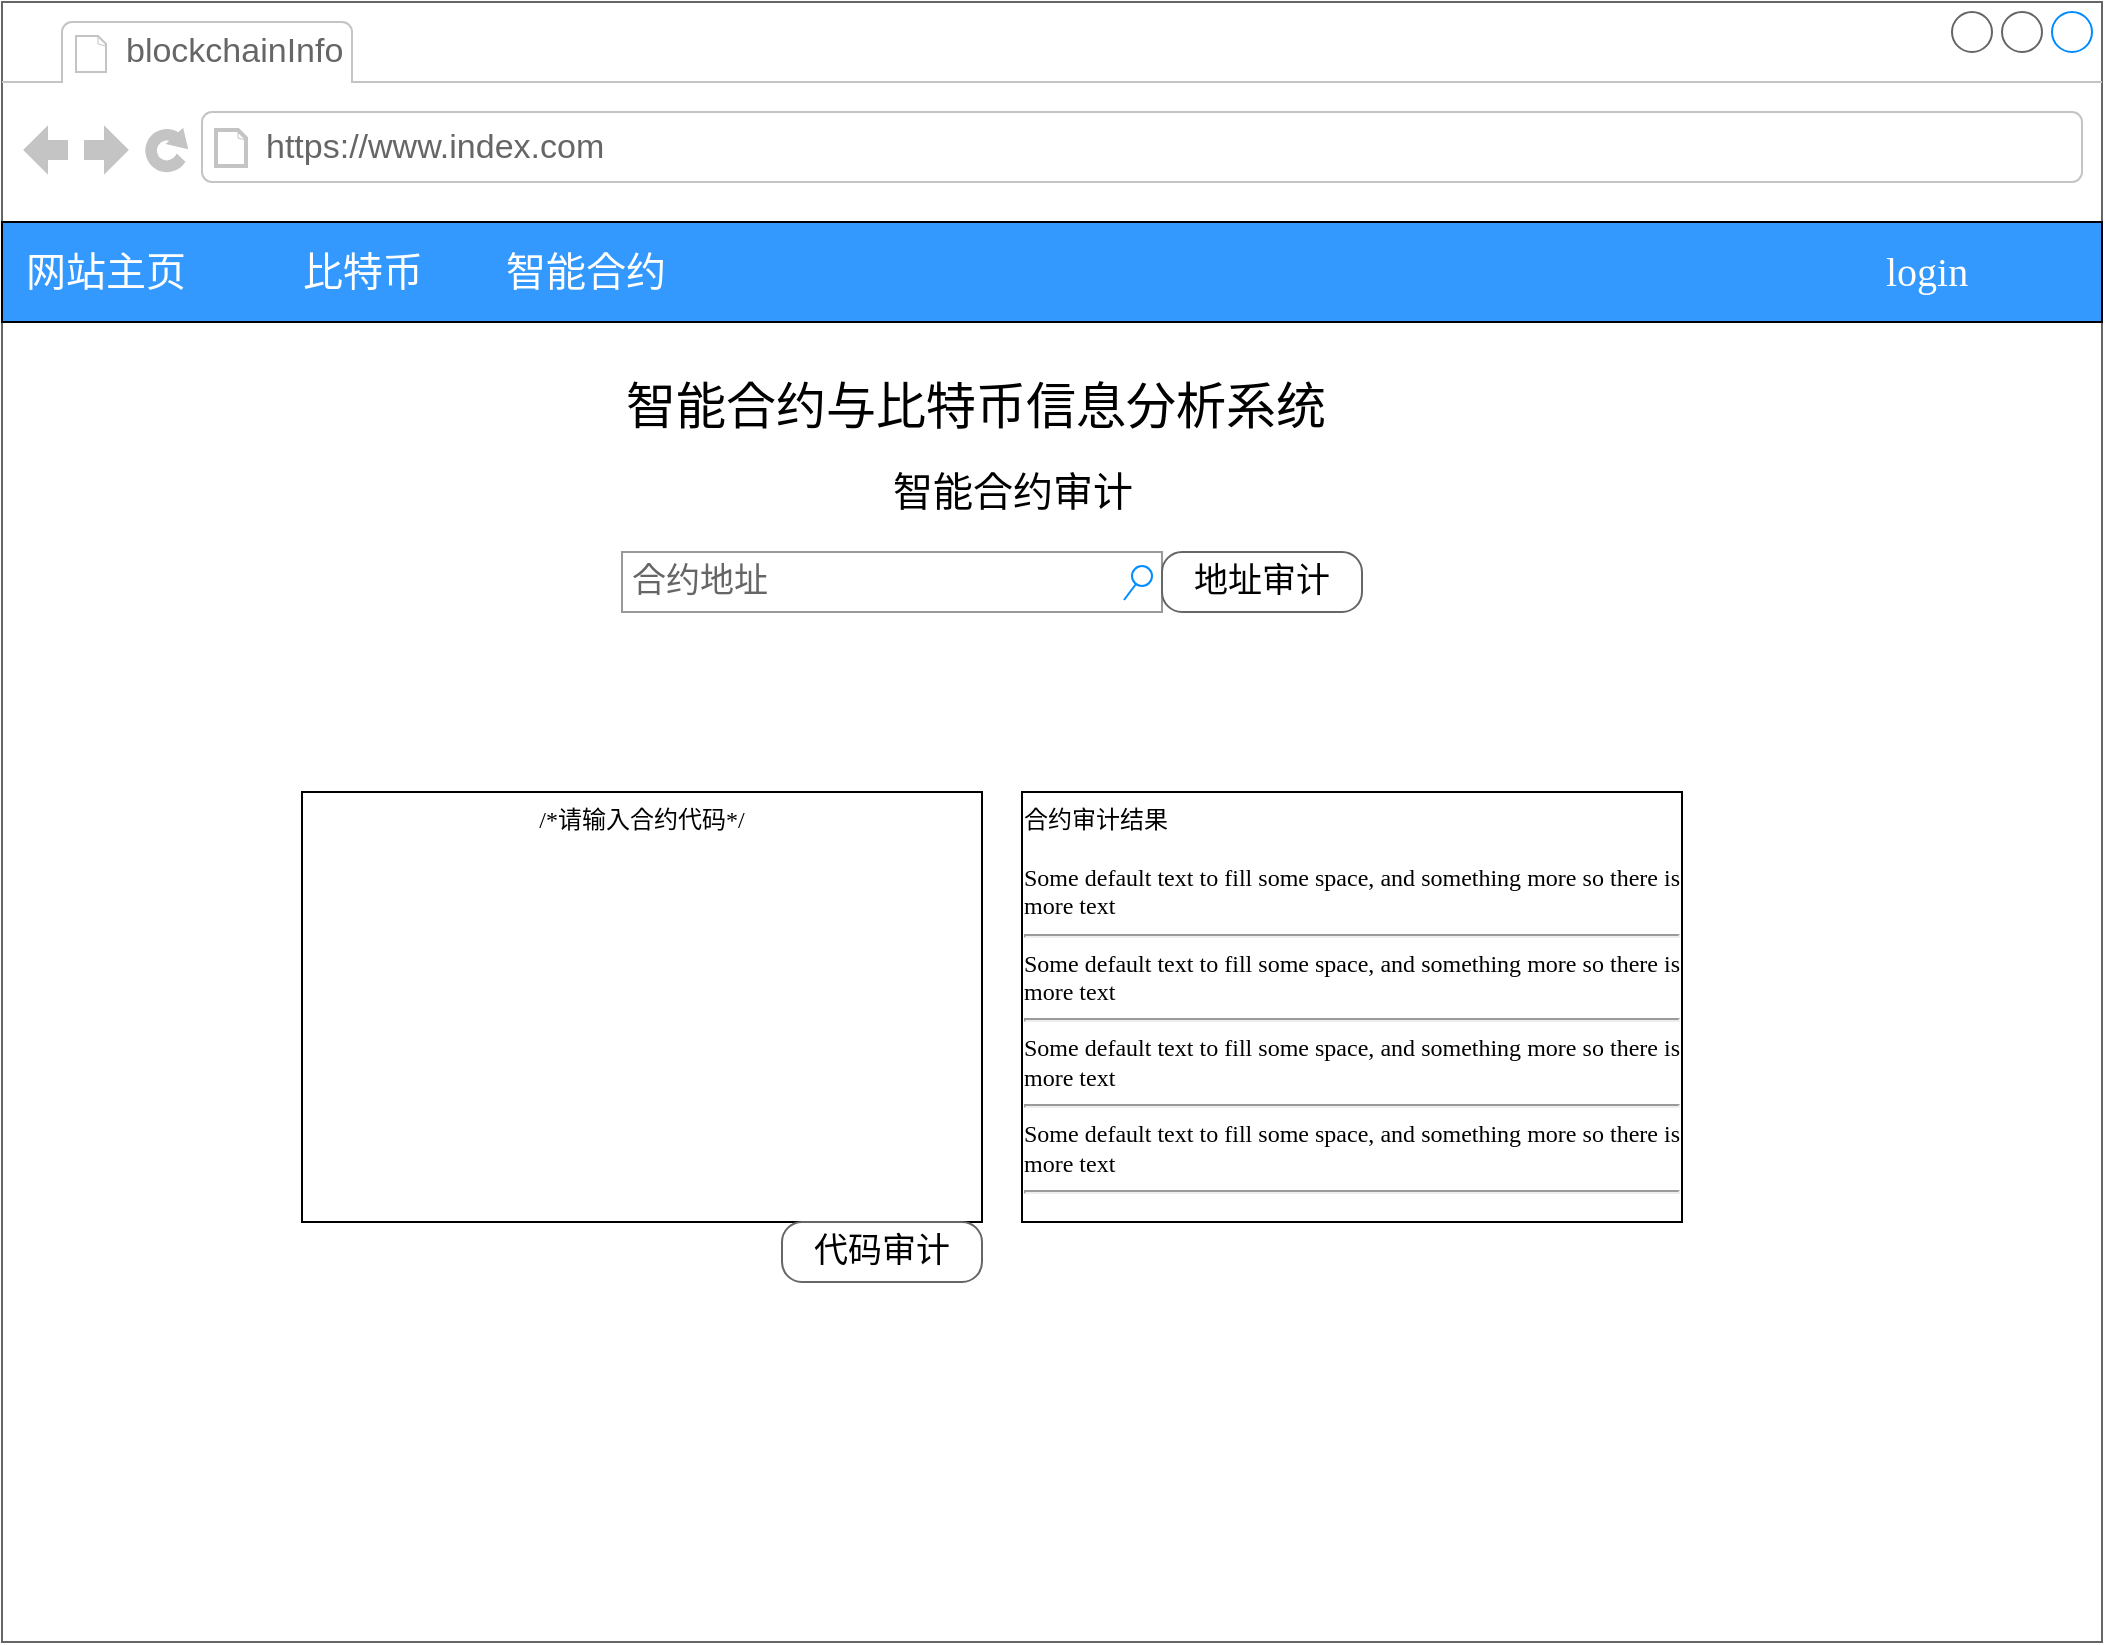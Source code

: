 <mxfile version="14.2.7" type="github">
  <diagram name="Page-1" id="2cc2dc42-3aac-f2a9-1cec-7a8b7cbee084">
    <mxGraphModel dx="1422" dy="1626" grid="1" gridSize="10" guides="1" tooltips="1" connect="1" arrows="1" fold="1" page="1" pageScale="1" pageWidth="1100" pageHeight="850" background="#ffffff" math="0" shadow="0">
      <root>
        <mxCell id="0" />
        <mxCell id="1" parent="0" />
        <mxCell id="7026571954dc6520-1" value="" style="strokeWidth=1;shadow=0;dashed=0;align=center;html=1;shape=mxgraph.mockup.containers.browserWindow;rSize=0;strokeColor=#666666;mainText=,;recursiveResize=0;rounded=0;labelBackgroundColor=none;fontFamily=Verdana;fontSize=14;fontColor=#FFFFFF;" parent="1" vertex="1">
          <mxGeometry x="120" y="-10" width="1050" height="820" as="geometry" />
        </mxCell>
        <mxCell id="7026571954dc6520-2" value="blockchainInfo" style="strokeWidth=1;shadow=0;dashed=0;align=center;html=1;shape=mxgraph.mockup.containers.anchor;fontSize=17;fontColor=#666666;align=left;" parent="7026571954dc6520-1" vertex="1">
          <mxGeometry x="60" y="12" width="110" height="26" as="geometry" />
        </mxCell>
        <mxCell id="7026571954dc6520-3" value="https://www.index.com" style="strokeWidth=1;shadow=0;dashed=0;align=center;html=1;shape=mxgraph.mockup.containers.anchor;rSize=0;fontSize=17;fontColor=#666666;align=left;" parent="7026571954dc6520-1" vertex="1">
          <mxGeometry x="130" y="60" width="250" height="26" as="geometry" />
        </mxCell>
        <mxCell id="7026571954dc6520-4" value="&lt;font style=&quot;font-size: 25px&quot;&gt;智能合约与比特币信息分析系统&lt;/font&gt;" style="text;html=1;points=[];align=left;verticalAlign=top;spacingTop=-4;fontSize=30;fontFamily=Verdana" parent="7026571954dc6520-1" vertex="1">
          <mxGeometry x="310" y="180" width="420" height="50" as="geometry" />
        </mxCell>
        <mxCell id="7026571954dc6520-12" value="智能合约审计" style="text;html=1;points=[];align=center;verticalAlign=top;spacingTop=-4;fontSize=20;fontFamily=Verdana" parent="7026571954dc6520-1" vertex="1">
          <mxGeometry x="420" y="230" width="170" height="30" as="geometry" />
        </mxCell>
        <mxCell id="7026571954dc6520-14" value="合约地址" style="strokeWidth=1;shadow=0;dashed=0;align=center;html=1;shape=mxgraph.mockup.forms.searchBox;strokeColor=#999999;mainText=;strokeColor2=#008cff;fontColor=#666666;fontSize=17;align=left;spacingLeft=3;rounded=0;labelBackgroundColor=none;" parent="7026571954dc6520-1" vertex="1">
          <mxGeometry x="310" y="275" width="270" height="30" as="geometry" />
        </mxCell>
        <mxCell id="7026571954dc6520-33" value="&lt;div style=&quot;text-align: justify&quot;&gt;&lt;span&gt;合约审计结果&lt;/span&gt;&lt;/div&gt;&lt;div style=&quot;text-align: justify&quot;&gt;&lt;span&gt;&lt;br&gt;&lt;/span&gt;&lt;/div&gt;&lt;div style=&quot;text-align: justify&quot;&gt;&lt;span&gt;Some default text to fill some space, and&amp;nbsp;&lt;/span&gt;&lt;span&gt;something more so there is more text&lt;/span&gt;&lt;/div&gt;&lt;div style=&quot;text-align: justify&quot;&gt;&lt;hr id=&quot;null&quot; style=&quot;text-align: justify&quot;&gt;&lt;span&gt;&lt;div style=&quot;text-align: justify&quot;&gt;&lt;span&gt;Some default text to fill some space, and&amp;nbsp;&lt;/span&gt;&lt;span&gt;something more so there is more text&lt;/span&gt;&lt;/div&gt;&lt;/span&gt;&lt;/div&gt;&lt;hr id=&quot;null&quot; style=&quot;text-align: justify&quot;&gt;&lt;span&gt;&lt;div style=&quot;text-align: justify&quot;&gt;&lt;span&gt;Some default text to fill some space, and&amp;nbsp;&lt;/span&gt;&lt;span&gt;something more so there is more text&lt;/span&gt;&lt;/div&gt;&lt;/span&gt;&lt;hr id=&quot;null&quot; style=&quot;text-align: justify&quot;&gt;&lt;span&gt;&lt;div style=&quot;text-align: justify&quot;&gt;&lt;span&gt;Some default text to fill some space, and&amp;nbsp;&lt;/span&gt;&lt;span&gt;something more so there is more text&lt;/span&gt;&lt;/div&gt;&lt;/span&gt;&lt;hr id=&quot;null&quot; style=&quot;text-align: left&quot;&gt;" style="whiteSpace=wrap;html=1;rounded=0;shadow=0;labelBackgroundColor=none;strokeWidth=1;fontFamily=Verdana;fontSize=12;align=center;verticalAlign=top;" parent="7026571954dc6520-1" vertex="1">
          <mxGeometry x="510" y="395" width="330" height="215" as="geometry" />
        </mxCell>
        <mxCell id="1EZcsKdGCubZWqJ7v8Po-1" value="" style="rounded=0;whiteSpace=wrap;html=1;fillColor=#3399FF;" vertex="1" parent="7026571954dc6520-1">
          <mxGeometry y="110" width="1050" height="50" as="geometry" />
        </mxCell>
        <mxCell id="1EZcsKdGCubZWqJ7v8Po-3" value="&lt;font style=&quot;font-size: 20px;&quot; color=&quot;#ffffff&quot;&gt;网站主页&lt;/font&gt;" style="text;html=1;points=[];align=left;verticalAlign=top;spacingTop=-4;fontSize=20;fontFamily=Verdana" vertex="1" parent="7026571954dc6520-1">
          <mxGeometry x="10" y="120" width="100" height="45" as="geometry" />
        </mxCell>
        <mxCell id="1EZcsKdGCubZWqJ7v8Po-4" value="&lt;font style=&quot;font-size: 20px;&quot; color=&quot;#ffffff&quot;&gt;比特币&lt;/font&gt;" style="text;html=1;points=[];align=center;verticalAlign=top;spacingTop=-4;fontSize=20;fontFamily=Verdana" vertex="1" parent="7026571954dc6520-1">
          <mxGeometry x="130" y="120" width="100" height="45" as="geometry" />
        </mxCell>
        <mxCell id="1EZcsKdGCubZWqJ7v8Po-5" value="&lt;font color=&quot;#ffffff&quot; style=&quot;font-size: 20px;&quot;&gt;&lt;span style=&quot;font-size: 20px;&quot;&gt;智能合约&lt;/span&gt;&lt;/font&gt;" style="text;html=1;points=[];align=left;verticalAlign=top;spacingTop=-4;fontSize=20;fontFamily=Verdana" vertex="1" parent="7026571954dc6520-1">
          <mxGeometry x="250" y="120" width="100" height="45" as="geometry" />
        </mxCell>
        <mxCell id="1EZcsKdGCubZWqJ7v8Po-7" value="&lt;div style=&quot;text-align: left&quot;&gt;/*请输入合约代码*/&lt;/div&gt;&lt;span&gt;&lt;div style=&quot;text-align: justify&quot;&gt;&lt;/div&gt;&lt;/span&gt;" style="whiteSpace=wrap;html=1;rounded=0;shadow=0;labelBackgroundColor=none;strokeWidth=1;fontFamily=Verdana;fontSize=12;align=center;verticalAlign=top;" vertex="1" parent="7026571954dc6520-1">
          <mxGeometry x="150" y="395" width="340" height="215" as="geometry" />
        </mxCell>
        <mxCell id="1EZcsKdGCubZWqJ7v8Po-8" value="地址审计" style="strokeWidth=1;shadow=0;dashed=0;align=center;html=1;shape=mxgraph.mockup.buttons.button;strokeColor=#666666;mainText=;buttonStyle=round;fontSize=17;fontStyle=0;fillColor=none;whiteSpace=wrap;rounded=0;labelBackgroundColor=none;" vertex="1" parent="7026571954dc6520-1">
          <mxGeometry x="580" y="275" width="100" height="30" as="geometry" />
        </mxCell>
        <mxCell id="1EZcsKdGCubZWqJ7v8Po-9" value="代码审计" style="strokeWidth=1;shadow=0;dashed=0;align=center;html=1;shape=mxgraph.mockup.buttons.button;strokeColor=#666666;mainText=;buttonStyle=round;fontSize=17;fontStyle=0;fillColor=none;whiteSpace=wrap;rounded=0;labelBackgroundColor=none;" vertex="1" parent="7026571954dc6520-1">
          <mxGeometry x="390" y="610" width="100" height="30" as="geometry" />
        </mxCell>
        <mxCell id="1EZcsKdGCubZWqJ7v8Po-10" value="&lt;font color=&quot;#ffffff&quot;&gt;login&lt;/font&gt;" style="text;html=1;points=[];align=left;verticalAlign=top;spacingTop=-4;fontSize=20;fontFamily=Verdana" vertex="1" parent="7026571954dc6520-1">
          <mxGeometry x="940" y="120" width="100" height="45" as="geometry" />
        </mxCell>
      </root>
    </mxGraphModel>
  </diagram>
</mxfile>
